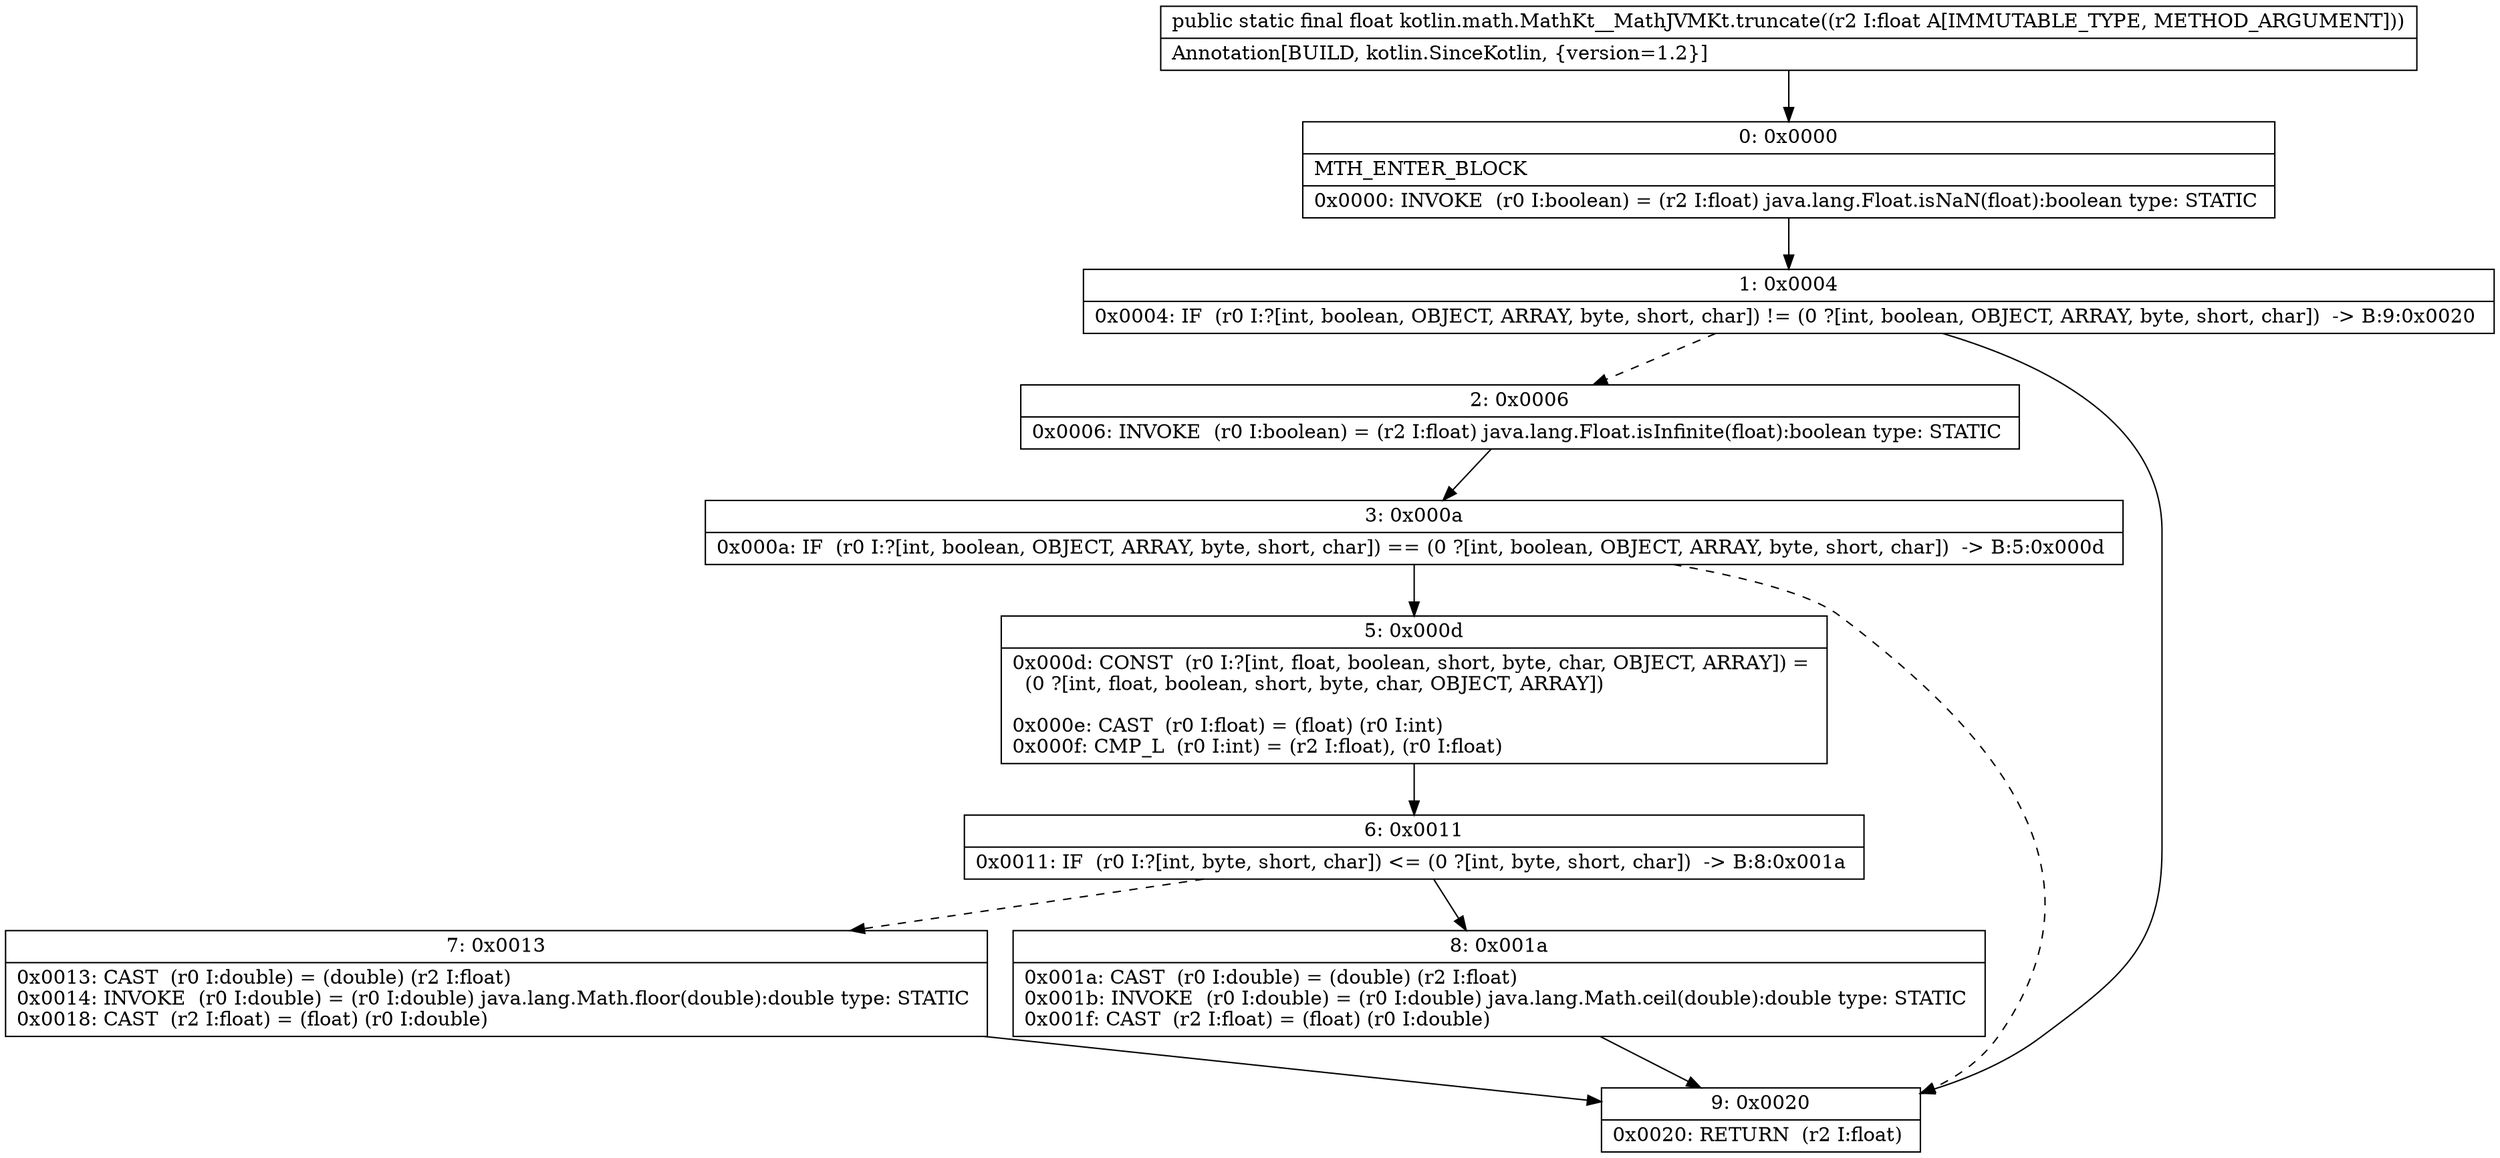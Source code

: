 digraph "CFG forkotlin.math.MathKt__MathJVMKt.truncate(F)F" {
Node_0 [shape=record,label="{0\:\ 0x0000|MTH_ENTER_BLOCK\l|0x0000: INVOKE  (r0 I:boolean) = (r2 I:float) java.lang.Float.isNaN(float):boolean type: STATIC \l}"];
Node_1 [shape=record,label="{1\:\ 0x0004|0x0004: IF  (r0 I:?[int, boolean, OBJECT, ARRAY, byte, short, char]) != (0 ?[int, boolean, OBJECT, ARRAY, byte, short, char])  \-\> B:9:0x0020 \l}"];
Node_2 [shape=record,label="{2\:\ 0x0006|0x0006: INVOKE  (r0 I:boolean) = (r2 I:float) java.lang.Float.isInfinite(float):boolean type: STATIC \l}"];
Node_3 [shape=record,label="{3\:\ 0x000a|0x000a: IF  (r0 I:?[int, boolean, OBJECT, ARRAY, byte, short, char]) == (0 ?[int, boolean, OBJECT, ARRAY, byte, short, char])  \-\> B:5:0x000d \l}"];
Node_5 [shape=record,label="{5\:\ 0x000d|0x000d: CONST  (r0 I:?[int, float, boolean, short, byte, char, OBJECT, ARRAY]) = \l  (0 ?[int, float, boolean, short, byte, char, OBJECT, ARRAY])\l \l0x000e: CAST  (r0 I:float) = (float) (r0 I:int) \l0x000f: CMP_L  (r0 I:int) = (r2 I:float), (r0 I:float) \l}"];
Node_6 [shape=record,label="{6\:\ 0x0011|0x0011: IF  (r0 I:?[int, byte, short, char]) \<= (0 ?[int, byte, short, char])  \-\> B:8:0x001a \l}"];
Node_7 [shape=record,label="{7\:\ 0x0013|0x0013: CAST  (r0 I:double) = (double) (r2 I:float) \l0x0014: INVOKE  (r0 I:double) = (r0 I:double) java.lang.Math.floor(double):double type: STATIC \l0x0018: CAST  (r2 I:float) = (float) (r0 I:double) \l}"];
Node_8 [shape=record,label="{8\:\ 0x001a|0x001a: CAST  (r0 I:double) = (double) (r2 I:float) \l0x001b: INVOKE  (r0 I:double) = (r0 I:double) java.lang.Math.ceil(double):double type: STATIC \l0x001f: CAST  (r2 I:float) = (float) (r0 I:double) \l}"];
Node_9 [shape=record,label="{9\:\ 0x0020|0x0020: RETURN  (r2 I:float) \l}"];
MethodNode[shape=record,label="{public static final float kotlin.math.MathKt__MathJVMKt.truncate((r2 I:float A[IMMUTABLE_TYPE, METHOD_ARGUMENT]))  | Annotation[BUILD, kotlin.SinceKotlin, \{version=1.2\}]\l}"];
MethodNode -> Node_0;
Node_0 -> Node_1;
Node_1 -> Node_2[style=dashed];
Node_1 -> Node_9;
Node_2 -> Node_3;
Node_3 -> Node_5;
Node_3 -> Node_9[style=dashed];
Node_5 -> Node_6;
Node_6 -> Node_7[style=dashed];
Node_6 -> Node_8;
Node_7 -> Node_9;
Node_8 -> Node_9;
}

